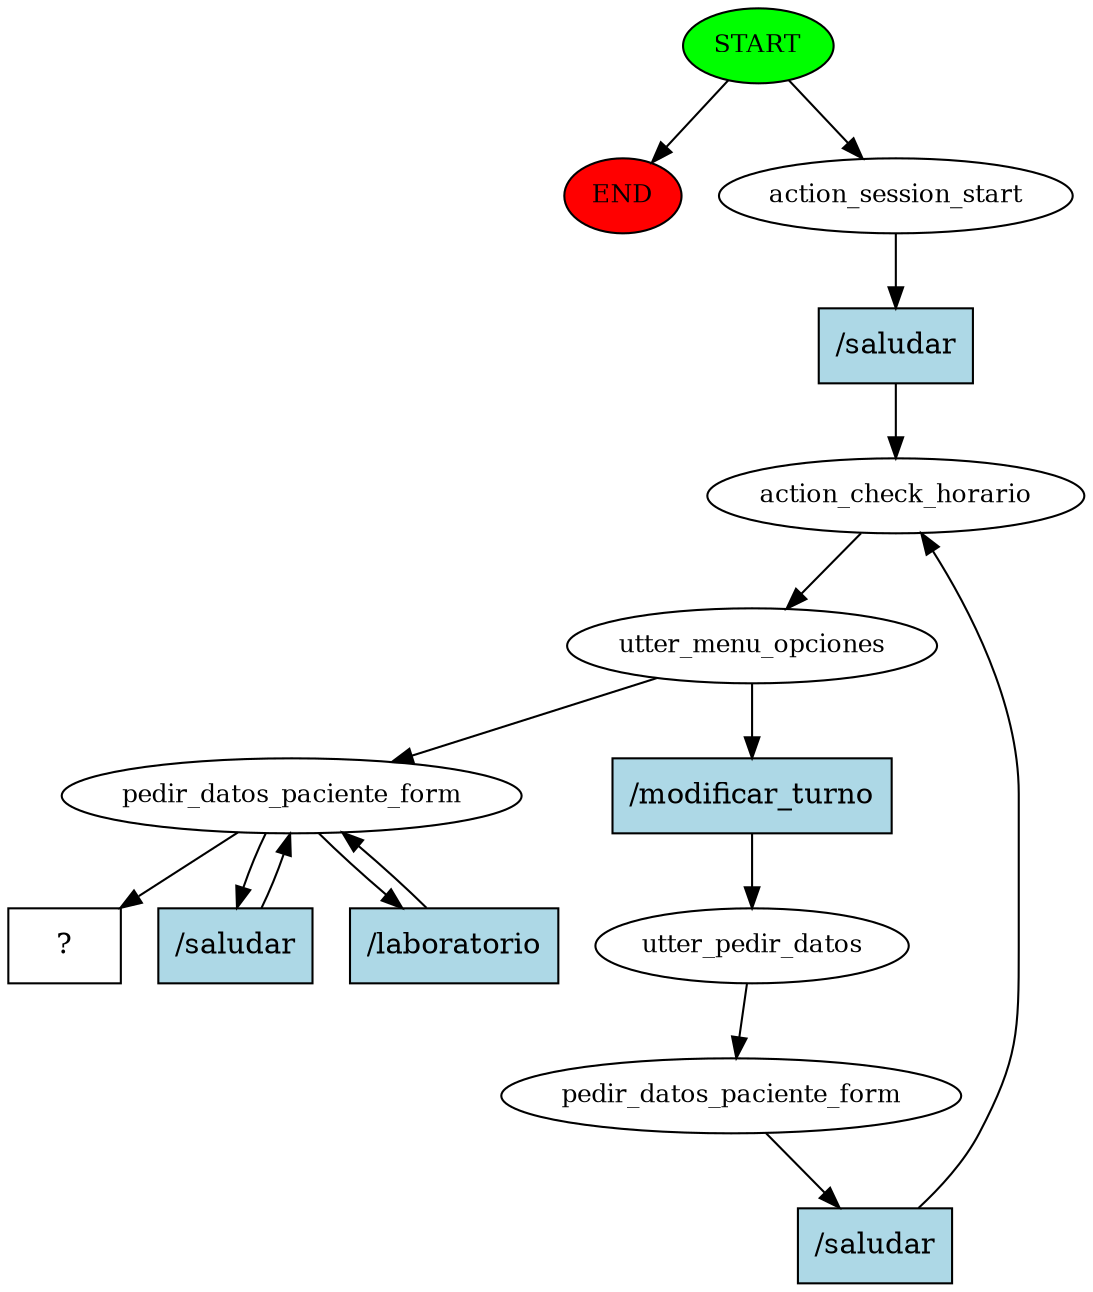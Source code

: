 digraph  {
0 [class="start active", fillcolor=green, fontsize=12, label=START, style=filled];
"-1" [class=end, fillcolor=red, fontsize=12, label=END, style=filled];
1 [class=active, fontsize=12, label=action_session_start];
2 [class=active, fontsize=12, label=action_check_horario];
3 [class=active, fontsize=12, label=utter_menu_opciones];
4 [class=active, fontsize=12, label=utter_pedir_datos];
5 [class=active, fontsize=12, label=pedir_datos_paciente_form];
8 [class=active, fontsize=12, label=pedir_datos_paciente_form];
12 [class="intent dashed active", label="  ?  ", shape=rect];
13 [class="intent active", fillcolor=lightblue, label="/saludar", shape=rect, style=filled];
14 [class="intent active", fillcolor=lightblue, label="/modificar_turno", shape=rect, style=filled];
15 [class="intent active", fillcolor=lightblue, label="/saludar", shape=rect, style=filled];
16 [class="intent active", fillcolor=lightblue, label="/saludar", shape=rect, style=filled];
17 [class="intent active", fillcolor=lightblue, label="/laboratorio", shape=rect, style=filled];
0 -> "-1"  [class="", key=NONE, label=""];
0 -> 1  [class=active, key=NONE, label=""];
1 -> 13  [class=active, key=0];
2 -> 3  [class=active, key=NONE, label=""];
3 -> 8  [class=active, key=NONE, label=""];
3 -> 14  [class=active, key=0];
4 -> 5  [class=active, key=NONE, label=""];
5 -> 15  [class=active, key=0];
8 -> 12  [class=active, key=NONE, label=""];
8 -> 16  [class=active, key=0];
8 -> 17  [class=active, key=0];
13 -> 2  [class=active, key=0];
14 -> 4  [class=active, key=0];
15 -> 2  [class=active, key=0];
16 -> 8  [class=active, key=0];
17 -> 8  [class=active, key=0];
}
